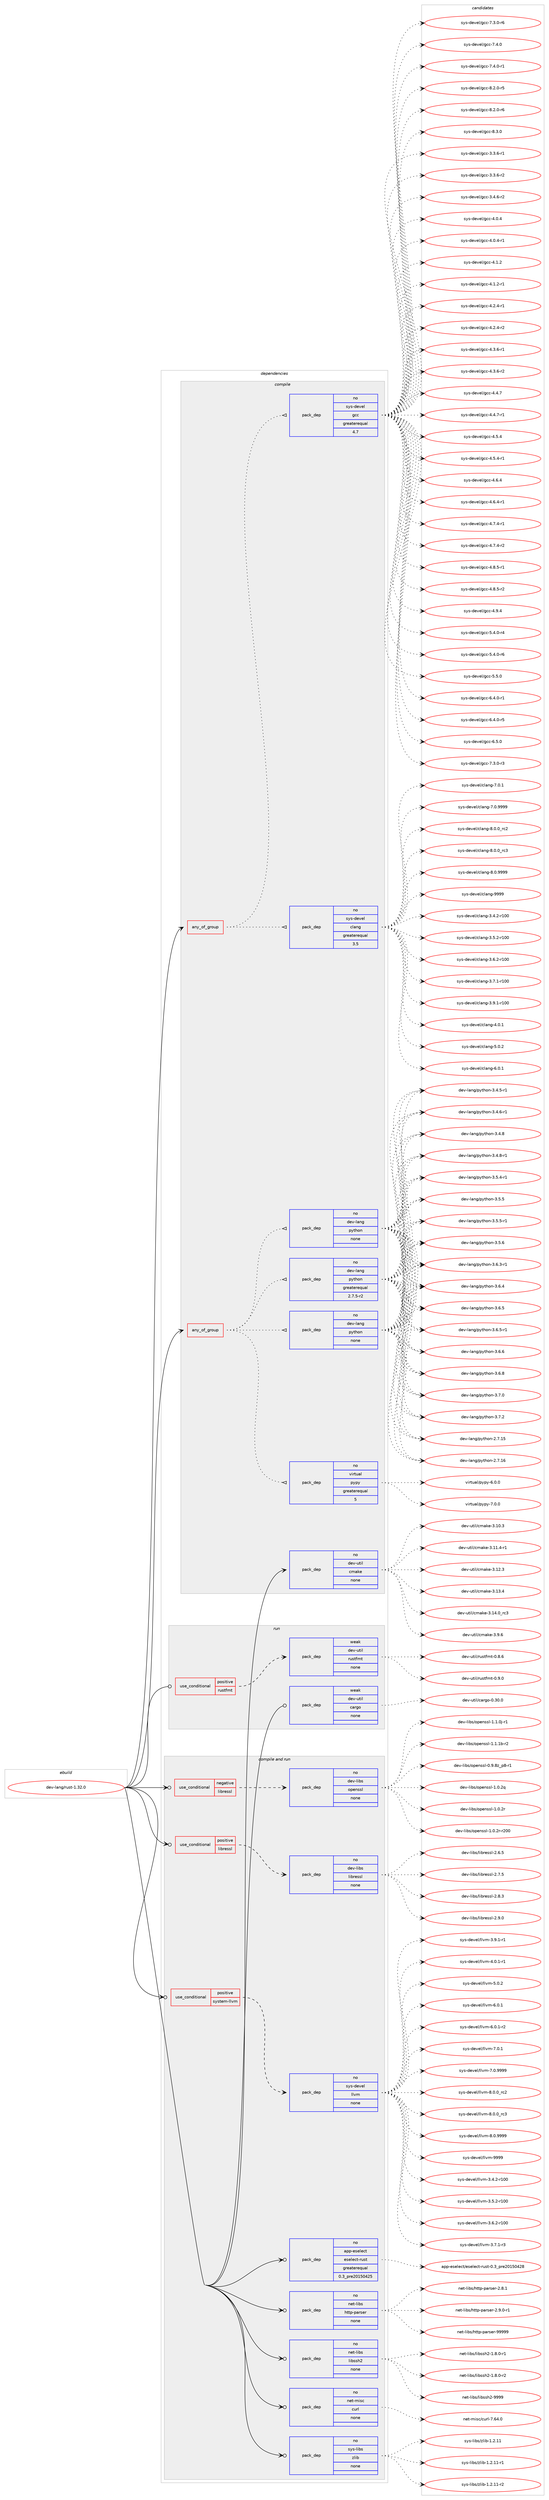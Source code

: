 digraph prolog {

# *************
# Graph options
# *************

newrank=true;
concentrate=true;
compound=true;
graph [rankdir=LR,fontname=Helvetica,fontsize=10,ranksep=1.5];#, ranksep=2.5, nodesep=0.2];
edge  [arrowhead=vee];
node  [fontname=Helvetica,fontsize=10];

# **********
# The ebuild
# **********

subgraph cluster_leftcol {
color=gray;
rank=same;
label=<<i>ebuild</i>>;
id [label="dev-lang/rust-1.32.0", color=red, width=4, href="../dev-lang/rust-1.32.0.svg"];
}

# ****************
# The dependencies
# ****************

subgraph cluster_midcol {
color=gray;
label=<<i>dependencies</i>>;
subgraph cluster_compile {
fillcolor="#eeeeee";
style=filled;
label=<<i>compile</i>>;
subgraph any22050 {
dependency1362544 [label=<<TABLE BORDER="0" CELLBORDER="1" CELLSPACING="0" CELLPADDING="4"><TR><TD CELLPADDING="10">any_of_group</TD></TR></TABLE>>, shape=none, color=red];subgraph pack975106 {
dependency1362545 [label=<<TABLE BORDER="0" CELLBORDER="1" CELLSPACING="0" CELLPADDING="4" WIDTH="220"><TR><TD ROWSPAN="6" CELLPADDING="30">pack_dep</TD></TR><TR><TD WIDTH="110">no</TD></TR><TR><TD>dev-lang</TD></TR><TR><TD>python</TD></TR><TR><TD>none</TD></TR><TR><TD></TD></TR></TABLE>>, shape=none, color=blue];
}
dependency1362544:e -> dependency1362545:w [weight=20,style="dotted",arrowhead="oinv"];
subgraph pack975107 {
dependency1362546 [label=<<TABLE BORDER="0" CELLBORDER="1" CELLSPACING="0" CELLPADDING="4" WIDTH="220"><TR><TD ROWSPAN="6" CELLPADDING="30">pack_dep</TD></TR><TR><TD WIDTH="110">no</TD></TR><TR><TD>dev-lang</TD></TR><TR><TD>python</TD></TR><TR><TD>none</TD></TR><TR><TD></TD></TR></TABLE>>, shape=none, color=blue];
}
dependency1362544:e -> dependency1362546:w [weight=20,style="dotted",arrowhead="oinv"];
subgraph pack975108 {
dependency1362547 [label=<<TABLE BORDER="0" CELLBORDER="1" CELLSPACING="0" CELLPADDING="4" WIDTH="220"><TR><TD ROWSPAN="6" CELLPADDING="30">pack_dep</TD></TR><TR><TD WIDTH="110">no</TD></TR><TR><TD>dev-lang</TD></TR><TR><TD>python</TD></TR><TR><TD>greaterequal</TD></TR><TR><TD>2.7.5-r2</TD></TR></TABLE>>, shape=none, color=blue];
}
dependency1362544:e -> dependency1362547:w [weight=20,style="dotted",arrowhead="oinv"];
subgraph pack975109 {
dependency1362548 [label=<<TABLE BORDER="0" CELLBORDER="1" CELLSPACING="0" CELLPADDING="4" WIDTH="220"><TR><TD ROWSPAN="6" CELLPADDING="30">pack_dep</TD></TR><TR><TD WIDTH="110">no</TD></TR><TR><TD>virtual</TD></TR><TR><TD>pypy</TD></TR><TR><TD>greaterequal</TD></TR><TR><TD>5</TD></TR></TABLE>>, shape=none, color=blue];
}
dependency1362544:e -> dependency1362548:w [weight=20,style="dotted",arrowhead="oinv"];
}
id:e -> dependency1362544:w [weight=20,style="solid",arrowhead="vee"];
subgraph any22051 {
dependency1362549 [label=<<TABLE BORDER="0" CELLBORDER="1" CELLSPACING="0" CELLPADDING="4"><TR><TD CELLPADDING="10">any_of_group</TD></TR></TABLE>>, shape=none, color=red];subgraph pack975110 {
dependency1362550 [label=<<TABLE BORDER="0" CELLBORDER="1" CELLSPACING="0" CELLPADDING="4" WIDTH="220"><TR><TD ROWSPAN="6" CELLPADDING="30">pack_dep</TD></TR><TR><TD WIDTH="110">no</TD></TR><TR><TD>sys-devel</TD></TR><TR><TD>gcc</TD></TR><TR><TD>greaterequal</TD></TR><TR><TD>4.7</TD></TR></TABLE>>, shape=none, color=blue];
}
dependency1362549:e -> dependency1362550:w [weight=20,style="dotted",arrowhead="oinv"];
subgraph pack975111 {
dependency1362551 [label=<<TABLE BORDER="0" CELLBORDER="1" CELLSPACING="0" CELLPADDING="4" WIDTH="220"><TR><TD ROWSPAN="6" CELLPADDING="30">pack_dep</TD></TR><TR><TD WIDTH="110">no</TD></TR><TR><TD>sys-devel</TD></TR><TR><TD>clang</TD></TR><TR><TD>greaterequal</TD></TR><TR><TD>3.5</TD></TR></TABLE>>, shape=none, color=blue];
}
dependency1362549:e -> dependency1362551:w [weight=20,style="dotted",arrowhead="oinv"];
}
id:e -> dependency1362549:w [weight=20,style="solid",arrowhead="vee"];
subgraph pack975112 {
dependency1362552 [label=<<TABLE BORDER="0" CELLBORDER="1" CELLSPACING="0" CELLPADDING="4" WIDTH="220"><TR><TD ROWSPAN="6" CELLPADDING="30">pack_dep</TD></TR><TR><TD WIDTH="110">no</TD></TR><TR><TD>dev-util</TD></TR><TR><TD>cmake</TD></TR><TR><TD>none</TD></TR><TR><TD></TD></TR></TABLE>>, shape=none, color=blue];
}
id:e -> dependency1362552:w [weight=20,style="solid",arrowhead="vee"];
}
subgraph cluster_compileandrun {
fillcolor="#eeeeee";
style=filled;
label=<<i>compile and run</i>>;
subgraph cond364836 {
dependency1362553 [label=<<TABLE BORDER="0" CELLBORDER="1" CELLSPACING="0" CELLPADDING="4"><TR><TD ROWSPAN="3" CELLPADDING="10">use_conditional</TD></TR><TR><TD>negative</TD></TR><TR><TD>libressl</TD></TR></TABLE>>, shape=none, color=red];
subgraph pack975113 {
dependency1362554 [label=<<TABLE BORDER="0" CELLBORDER="1" CELLSPACING="0" CELLPADDING="4" WIDTH="220"><TR><TD ROWSPAN="6" CELLPADDING="30">pack_dep</TD></TR><TR><TD WIDTH="110">no</TD></TR><TR><TD>dev-libs</TD></TR><TR><TD>openssl</TD></TR><TR><TD>none</TD></TR><TR><TD></TD></TR></TABLE>>, shape=none, color=blue];
}
dependency1362553:e -> dependency1362554:w [weight=20,style="dashed",arrowhead="vee"];
}
id:e -> dependency1362553:w [weight=20,style="solid",arrowhead="odotvee"];
subgraph cond364837 {
dependency1362555 [label=<<TABLE BORDER="0" CELLBORDER="1" CELLSPACING="0" CELLPADDING="4"><TR><TD ROWSPAN="3" CELLPADDING="10">use_conditional</TD></TR><TR><TD>positive</TD></TR><TR><TD>libressl</TD></TR></TABLE>>, shape=none, color=red];
subgraph pack975114 {
dependency1362556 [label=<<TABLE BORDER="0" CELLBORDER="1" CELLSPACING="0" CELLPADDING="4" WIDTH="220"><TR><TD ROWSPAN="6" CELLPADDING="30">pack_dep</TD></TR><TR><TD WIDTH="110">no</TD></TR><TR><TD>dev-libs</TD></TR><TR><TD>libressl</TD></TR><TR><TD>none</TD></TR><TR><TD></TD></TR></TABLE>>, shape=none, color=blue];
}
dependency1362555:e -> dependency1362556:w [weight=20,style="dashed",arrowhead="vee"];
}
id:e -> dependency1362555:w [weight=20,style="solid",arrowhead="odotvee"];
subgraph cond364838 {
dependency1362557 [label=<<TABLE BORDER="0" CELLBORDER="1" CELLSPACING="0" CELLPADDING="4"><TR><TD ROWSPAN="3" CELLPADDING="10">use_conditional</TD></TR><TR><TD>positive</TD></TR><TR><TD>system-llvm</TD></TR></TABLE>>, shape=none, color=red];
subgraph pack975115 {
dependency1362558 [label=<<TABLE BORDER="0" CELLBORDER="1" CELLSPACING="0" CELLPADDING="4" WIDTH="220"><TR><TD ROWSPAN="6" CELLPADDING="30">pack_dep</TD></TR><TR><TD WIDTH="110">no</TD></TR><TR><TD>sys-devel</TD></TR><TR><TD>llvm</TD></TR><TR><TD>none</TD></TR><TR><TD></TD></TR></TABLE>>, shape=none, color=blue];
}
dependency1362557:e -> dependency1362558:w [weight=20,style="dashed",arrowhead="vee"];
}
id:e -> dependency1362557:w [weight=20,style="solid",arrowhead="odotvee"];
subgraph pack975116 {
dependency1362559 [label=<<TABLE BORDER="0" CELLBORDER="1" CELLSPACING="0" CELLPADDING="4" WIDTH="220"><TR><TD ROWSPAN="6" CELLPADDING="30">pack_dep</TD></TR><TR><TD WIDTH="110">no</TD></TR><TR><TD>app-eselect</TD></TR><TR><TD>eselect-rust</TD></TR><TR><TD>greaterequal</TD></TR><TR><TD>0.3_pre20150425</TD></TR></TABLE>>, shape=none, color=blue];
}
id:e -> dependency1362559:w [weight=20,style="solid",arrowhead="odotvee"];
subgraph pack975117 {
dependency1362560 [label=<<TABLE BORDER="0" CELLBORDER="1" CELLSPACING="0" CELLPADDING="4" WIDTH="220"><TR><TD ROWSPAN="6" CELLPADDING="30">pack_dep</TD></TR><TR><TD WIDTH="110">no</TD></TR><TR><TD>net-libs</TD></TR><TR><TD>http-parser</TD></TR><TR><TD>none</TD></TR><TR><TD></TD></TR></TABLE>>, shape=none, color=blue];
}
id:e -> dependency1362560:w [weight=20,style="solid",arrowhead="odotvee"];
subgraph pack975118 {
dependency1362561 [label=<<TABLE BORDER="0" CELLBORDER="1" CELLSPACING="0" CELLPADDING="4" WIDTH="220"><TR><TD ROWSPAN="6" CELLPADDING="30">pack_dep</TD></TR><TR><TD WIDTH="110">no</TD></TR><TR><TD>net-libs</TD></TR><TR><TD>libssh2</TD></TR><TR><TD>none</TD></TR><TR><TD></TD></TR></TABLE>>, shape=none, color=blue];
}
id:e -> dependency1362561:w [weight=20,style="solid",arrowhead="odotvee"];
subgraph pack975119 {
dependency1362562 [label=<<TABLE BORDER="0" CELLBORDER="1" CELLSPACING="0" CELLPADDING="4" WIDTH="220"><TR><TD ROWSPAN="6" CELLPADDING="30">pack_dep</TD></TR><TR><TD WIDTH="110">no</TD></TR><TR><TD>net-misc</TD></TR><TR><TD>curl</TD></TR><TR><TD>none</TD></TR><TR><TD></TD></TR></TABLE>>, shape=none, color=blue];
}
id:e -> dependency1362562:w [weight=20,style="solid",arrowhead="odotvee"];
subgraph pack975120 {
dependency1362563 [label=<<TABLE BORDER="0" CELLBORDER="1" CELLSPACING="0" CELLPADDING="4" WIDTH="220"><TR><TD ROWSPAN="6" CELLPADDING="30">pack_dep</TD></TR><TR><TD WIDTH="110">no</TD></TR><TR><TD>sys-libs</TD></TR><TR><TD>zlib</TD></TR><TR><TD>none</TD></TR><TR><TD></TD></TR></TABLE>>, shape=none, color=blue];
}
id:e -> dependency1362563:w [weight=20,style="solid",arrowhead="odotvee"];
}
subgraph cluster_run {
fillcolor="#eeeeee";
style=filled;
label=<<i>run</i>>;
subgraph cond364839 {
dependency1362564 [label=<<TABLE BORDER="0" CELLBORDER="1" CELLSPACING="0" CELLPADDING="4"><TR><TD ROWSPAN="3" CELLPADDING="10">use_conditional</TD></TR><TR><TD>positive</TD></TR><TR><TD>rustfmt</TD></TR></TABLE>>, shape=none, color=red];
subgraph pack975121 {
dependency1362565 [label=<<TABLE BORDER="0" CELLBORDER="1" CELLSPACING="0" CELLPADDING="4" WIDTH="220"><TR><TD ROWSPAN="6" CELLPADDING="30">pack_dep</TD></TR><TR><TD WIDTH="110">weak</TD></TR><TR><TD>dev-util</TD></TR><TR><TD>rustfmt</TD></TR><TR><TD>none</TD></TR><TR><TD></TD></TR></TABLE>>, shape=none, color=blue];
}
dependency1362564:e -> dependency1362565:w [weight=20,style="dashed",arrowhead="vee"];
}
id:e -> dependency1362564:w [weight=20,style="solid",arrowhead="odot"];
subgraph pack975122 {
dependency1362566 [label=<<TABLE BORDER="0" CELLBORDER="1" CELLSPACING="0" CELLPADDING="4" WIDTH="220"><TR><TD ROWSPAN="6" CELLPADDING="30">pack_dep</TD></TR><TR><TD WIDTH="110">weak</TD></TR><TR><TD>dev-util</TD></TR><TR><TD>cargo</TD></TR><TR><TD>none</TD></TR><TR><TD></TD></TR></TABLE>>, shape=none, color=blue];
}
id:e -> dependency1362566:w [weight=20,style="solid",arrowhead="odot"];
}
}

# **************
# The candidates
# **************

subgraph cluster_choices {
rank=same;
color=gray;
label=<<i>candidates</i>>;

subgraph choice975106 {
color=black;
nodesep=1;
choice10010111845108971101034711212111610411111045504655464953 [label="dev-lang/python-2.7.15", color=red, width=4,href="../dev-lang/python-2.7.15.svg"];
choice10010111845108971101034711212111610411111045504655464954 [label="dev-lang/python-2.7.16", color=red, width=4,href="../dev-lang/python-2.7.16.svg"];
choice1001011184510897110103471121211161041111104551465246534511449 [label="dev-lang/python-3.4.5-r1", color=red, width=4,href="../dev-lang/python-3.4.5-r1.svg"];
choice1001011184510897110103471121211161041111104551465246544511449 [label="dev-lang/python-3.4.6-r1", color=red, width=4,href="../dev-lang/python-3.4.6-r1.svg"];
choice100101118451089711010347112121116104111110455146524656 [label="dev-lang/python-3.4.8", color=red, width=4,href="../dev-lang/python-3.4.8.svg"];
choice1001011184510897110103471121211161041111104551465246564511449 [label="dev-lang/python-3.4.8-r1", color=red, width=4,href="../dev-lang/python-3.4.8-r1.svg"];
choice1001011184510897110103471121211161041111104551465346524511449 [label="dev-lang/python-3.5.4-r1", color=red, width=4,href="../dev-lang/python-3.5.4-r1.svg"];
choice100101118451089711010347112121116104111110455146534653 [label="dev-lang/python-3.5.5", color=red, width=4,href="../dev-lang/python-3.5.5.svg"];
choice1001011184510897110103471121211161041111104551465346534511449 [label="dev-lang/python-3.5.5-r1", color=red, width=4,href="../dev-lang/python-3.5.5-r1.svg"];
choice100101118451089711010347112121116104111110455146534654 [label="dev-lang/python-3.5.6", color=red, width=4,href="../dev-lang/python-3.5.6.svg"];
choice1001011184510897110103471121211161041111104551465446514511449 [label="dev-lang/python-3.6.3-r1", color=red, width=4,href="../dev-lang/python-3.6.3-r1.svg"];
choice100101118451089711010347112121116104111110455146544652 [label="dev-lang/python-3.6.4", color=red, width=4,href="../dev-lang/python-3.6.4.svg"];
choice100101118451089711010347112121116104111110455146544653 [label="dev-lang/python-3.6.5", color=red, width=4,href="../dev-lang/python-3.6.5.svg"];
choice1001011184510897110103471121211161041111104551465446534511449 [label="dev-lang/python-3.6.5-r1", color=red, width=4,href="../dev-lang/python-3.6.5-r1.svg"];
choice100101118451089711010347112121116104111110455146544654 [label="dev-lang/python-3.6.6", color=red, width=4,href="../dev-lang/python-3.6.6.svg"];
choice100101118451089711010347112121116104111110455146544656 [label="dev-lang/python-3.6.8", color=red, width=4,href="../dev-lang/python-3.6.8.svg"];
choice100101118451089711010347112121116104111110455146554648 [label="dev-lang/python-3.7.0", color=red, width=4,href="../dev-lang/python-3.7.0.svg"];
choice100101118451089711010347112121116104111110455146554650 [label="dev-lang/python-3.7.2", color=red, width=4,href="../dev-lang/python-3.7.2.svg"];
dependency1362545:e -> choice10010111845108971101034711212111610411111045504655464953:w [style=dotted,weight="100"];
dependency1362545:e -> choice10010111845108971101034711212111610411111045504655464954:w [style=dotted,weight="100"];
dependency1362545:e -> choice1001011184510897110103471121211161041111104551465246534511449:w [style=dotted,weight="100"];
dependency1362545:e -> choice1001011184510897110103471121211161041111104551465246544511449:w [style=dotted,weight="100"];
dependency1362545:e -> choice100101118451089711010347112121116104111110455146524656:w [style=dotted,weight="100"];
dependency1362545:e -> choice1001011184510897110103471121211161041111104551465246564511449:w [style=dotted,weight="100"];
dependency1362545:e -> choice1001011184510897110103471121211161041111104551465346524511449:w [style=dotted,weight="100"];
dependency1362545:e -> choice100101118451089711010347112121116104111110455146534653:w [style=dotted,weight="100"];
dependency1362545:e -> choice1001011184510897110103471121211161041111104551465346534511449:w [style=dotted,weight="100"];
dependency1362545:e -> choice100101118451089711010347112121116104111110455146534654:w [style=dotted,weight="100"];
dependency1362545:e -> choice1001011184510897110103471121211161041111104551465446514511449:w [style=dotted,weight="100"];
dependency1362545:e -> choice100101118451089711010347112121116104111110455146544652:w [style=dotted,weight="100"];
dependency1362545:e -> choice100101118451089711010347112121116104111110455146544653:w [style=dotted,weight="100"];
dependency1362545:e -> choice1001011184510897110103471121211161041111104551465446534511449:w [style=dotted,weight="100"];
dependency1362545:e -> choice100101118451089711010347112121116104111110455146544654:w [style=dotted,weight="100"];
dependency1362545:e -> choice100101118451089711010347112121116104111110455146544656:w [style=dotted,weight="100"];
dependency1362545:e -> choice100101118451089711010347112121116104111110455146554648:w [style=dotted,weight="100"];
dependency1362545:e -> choice100101118451089711010347112121116104111110455146554650:w [style=dotted,weight="100"];
}
subgraph choice975107 {
color=black;
nodesep=1;
choice10010111845108971101034711212111610411111045504655464953 [label="dev-lang/python-2.7.15", color=red, width=4,href="../dev-lang/python-2.7.15.svg"];
choice10010111845108971101034711212111610411111045504655464954 [label="dev-lang/python-2.7.16", color=red, width=4,href="../dev-lang/python-2.7.16.svg"];
choice1001011184510897110103471121211161041111104551465246534511449 [label="dev-lang/python-3.4.5-r1", color=red, width=4,href="../dev-lang/python-3.4.5-r1.svg"];
choice1001011184510897110103471121211161041111104551465246544511449 [label="dev-lang/python-3.4.6-r1", color=red, width=4,href="../dev-lang/python-3.4.6-r1.svg"];
choice100101118451089711010347112121116104111110455146524656 [label="dev-lang/python-3.4.8", color=red, width=4,href="../dev-lang/python-3.4.8.svg"];
choice1001011184510897110103471121211161041111104551465246564511449 [label="dev-lang/python-3.4.8-r1", color=red, width=4,href="../dev-lang/python-3.4.8-r1.svg"];
choice1001011184510897110103471121211161041111104551465346524511449 [label="dev-lang/python-3.5.4-r1", color=red, width=4,href="../dev-lang/python-3.5.4-r1.svg"];
choice100101118451089711010347112121116104111110455146534653 [label="dev-lang/python-3.5.5", color=red, width=4,href="../dev-lang/python-3.5.5.svg"];
choice1001011184510897110103471121211161041111104551465346534511449 [label="dev-lang/python-3.5.5-r1", color=red, width=4,href="../dev-lang/python-3.5.5-r1.svg"];
choice100101118451089711010347112121116104111110455146534654 [label="dev-lang/python-3.5.6", color=red, width=4,href="../dev-lang/python-3.5.6.svg"];
choice1001011184510897110103471121211161041111104551465446514511449 [label="dev-lang/python-3.6.3-r1", color=red, width=4,href="../dev-lang/python-3.6.3-r1.svg"];
choice100101118451089711010347112121116104111110455146544652 [label="dev-lang/python-3.6.4", color=red, width=4,href="../dev-lang/python-3.6.4.svg"];
choice100101118451089711010347112121116104111110455146544653 [label="dev-lang/python-3.6.5", color=red, width=4,href="../dev-lang/python-3.6.5.svg"];
choice1001011184510897110103471121211161041111104551465446534511449 [label="dev-lang/python-3.6.5-r1", color=red, width=4,href="../dev-lang/python-3.6.5-r1.svg"];
choice100101118451089711010347112121116104111110455146544654 [label="dev-lang/python-3.6.6", color=red, width=4,href="../dev-lang/python-3.6.6.svg"];
choice100101118451089711010347112121116104111110455146544656 [label="dev-lang/python-3.6.8", color=red, width=4,href="../dev-lang/python-3.6.8.svg"];
choice100101118451089711010347112121116104111110455146554648 [label="dev-lang/python-3.7.0", color=red, width=4,href="../dev-lang/python-3.7.0.svg"];
choice100101118451089711010347112121116104111110455146554650 [label="dev-lang/python-3.7.2", color=red, width=4,href="../dev-lang/python-3.7.2.svg"];
dependency1362546:e -> choice10010111845108971101034711212111610411111045504655464953:w [style=dotted,weight="100"];
dependency1362546:e -> choice10010111845108971101034711212111610411111045504655464954:w [style=dotted,weight="100"];
dependency1362546:e -> choice1001011184510897110103471121211161041111104551465246534511449:w [style=dotted,weight="100"];
dependency1362546:e -> choice1001011184510897110103471121211161041111104551465246544511449:w [style=dotted,weight="100"];
dependency1362546:e -> choice100101118451089711010347112121116104111110455146524656:w [style=dotted,weight="100"];
dependency1362546:e -> choice1001011184510897110103471121211161041111104551465246564511449:w [style=dotted,weight="100"];
dependency1362546:e -> choice1001011184510897110103471121211161041111104551465346524511449:w [style=dotted,weight="100"];
dependency1362546:e -> choice100101118451089711010347112121116104111110455146534653:w [style=dotted,weight="100"];
dependency1362546:e -> choice1001011184510897110103471121211161041111104551465346534511449:w [style=dotted,weight="100"];
dependency1362546:e -> choice100101118451089711010347112121116104111110455146534654:w [style=dotted,weight="100"];
dependency1362546:e -> choice1001011184510897110103471121211161041111104551465446514511449:w [style=dotted,weight="100"];
dependency1362546:e -> choice100101118451089711010347112121116104111110455146544652:w [style=dotted,weight="100"];
dependency1362546:e -> choice100101118451089711010347112121116104111110455146544653:w [style=dotted,weight="100"];
dependency1362546:e -> choice1001011184510897110103471121211161041111104551465446534511449:w [style=dotted,weight="100"];
dependency1362546:e -> choice100101118451089711010347112121116104111110455146544654:w [style=dotted,weight="100"];
dependency1362546:e -> choice100101118451089711010347112121116104111110455146544656:w [style=dotted,weight="100"];
dependency1362546:e -> choice100101118451089711010347112121116104111110455146554648:w [style=dotted,weight="100"];
dependency1362546:e -> choice100101118451089711010347112121116104111110455146554650:w [style=dotted,weight="100"];
}
subgraph choice975108 {
color=black;
nodesep=1;
choice10010111845108971101034711212111610411111045504655464953 [label="dev-lang/python-2.7.15", color=red, width=4,href="../dev-lang/python-2.7.15.svg"];
choice10010111845108971101034711212111610411111045504655464954 [label="dev-lang/python-2.7.16", color=red, width=4,href="../dev-lang/python-2.7.16.svg"];
choice1001011184510897110103471121211161041111104551465246534511449 [label="dev-lang/python-3.4.5-r1", color=red, width=4,href="../dev-lang/python-3.4.5-r1.svg"];
choice1001011184510897110103471121211161041111104551465246544511449 [label="dev-lang/python-3.4.6-r1", color=red, width=4,href="../dev-lang/python-3.4.6-r1.svg"];
choice100101118451089711010347112121116104111110455146524656 [label="dev-lang/python-3.4.8", color=red, width=4,href="../dev-lang/python-3.4.8.svg"];
choice1001011184510897110103471121211161041111104551465246564511449 [label="dev-lang/python-3.4.8-r1", color=red, width=4,href="../dev-lang/python-3.4.8-r1.svg"];
choice1001011184510897110103471121211161041111104551465346524511449 [label="dev-lang/python-3.5.4-r1", color=red, width=4,href="../dev-lang/python-3.5.4-r1.svg"];
choice100101118451089711010347112121116104111110455146534653 [label="dev-lang/python-3.5.5", color=red, width=4,href="../dev-lang/python-3.5.5.svg"];
choice1001011184510897110103471121211161041111104551465346534511449 [label="dev-lang/python-3.5.5-r1", color=red, width=4,href="../dev-lang/python-3.5.5-r1.svg"];
choice100101118451089711010347112121116104111110455146534654 [label="dev-lang/python-3.5.6", color=red, width=4,href="../dev-lang/python-3.5.6.svg"];
choice1001011184510897110103471121211161041111104551465446514511449 [label="dev-lang/python-3.6.3-r1", color=red, width=4,href="../dev-lang/python-3.6.3-r1.svg"];
choice100101118451089711010347112121116104111110455146544652 [label="dev-lang/python-3.6.4", color=red, width=4,href="../dev-lang/python-3.6.4.svg"];
choice100101118451089711010347112121116104111110455146544653 [label="dev-lang/python-3.6.5", color=red, width=4,href="../dev-lang/python-3.6.5.svg"];
choice1001011184510897110103471121211161041111104551465446534511449 [label="dev-lang/python-3.6.5-r1", color=red, width=4,href="../dev-lang/python-3.6.5-r1.svg"];
choice100101118451089711010347112121116104111110455146544654 [label="dev-lang/python-3.6.6", color=red, width=4,href="../dev-lang/python-3.6.6.svg"];
choice100101118451089711010347112121116104111110455146544656 [label="dev-lang/python-3.6.8", color=red, width=4,href="../dev-lang/python-3.6.8.svg"];
choice100101118451089711010347112121116104111110455146554648 [label="dev-lang/python-3.7.0", color=red, width=4,href="../dev-lang/python-3.7.0.svg"];
choice100101118451089711010347112121116104111110455146554650 [label="dev-lang/python-3.7.2", color=red, width=4,href="../dev-lang/python-3.7.2.svg"];
dependency1362547:e -> choice10010111845108971101034711212111610411111045504655464953:w [style=dotted,weight="100"];
dependency1362547:e -> choice10010111845108971101034711212111610411111045504655464954:w [style=dotted,weight="100"];
dependency1362547:e -> choice1001011184510897110103471121211161041111104551465246534511449:w [style=dotted,weight="100"];
dependency1362547:e -> choice1001011184510897110103471121211161041111104551465246544511449:w [style=dotted,weight="100"];
dependency1362547:e -> choice100101118451089711010347112121116104111110455146524656:w [style=dotted,weight="100"];
dependency1362547:e -> choice1001011184510897110103471121211161041111104551465246564511449:w [style=dotted,weight="100"];
dependency1362547:e -> choice1001011184510897110103471121211161041111104551465346524511449:w [style=dotted,weight="100"];
dependency1362547:e -> choice100101118451089711010347112121116104111110455146534653:w [style=dotted,weight="100"];
dependency1362547:e -> choice1001011184510897110103471121211161041111104551465346534511449:w [style=dotted,weight="100"];
dependency1362547:e -> choice100101118451089711010347112121116104111110455146534654:w [style=dotted,weight="100"];
dependency1362547:e -> choice1001011184510897110103471121211161041111104551465446514511449:w [style=dotted,weight="100"];
dependency1362547:e -> choice100101118451089711010347112121116104111110455146544652:w [style=dotted,weight="100"];
dependency1362547:e -> choice100101118451089711010347112121116104111110455146544653:w [style=dotted,weight="100"];
dependency1362547:e -> choice1001011184510897110103471121211161041111104551465446534511449:w [style=dotted,weight="100"];
dependency1362547:e -> choice100101118451089711010347112121116104111110455146544654:w [style=dotted,weight="100"];
dependency1362547:e -> choice100101118451089711010347112121116104111110455146544656:w [style=dotted,weight="100"];
dependency1362547:e -> choice100101118451089711010347112121116104111110455146554648:w [style=dotted,weight="100"];
dependency1362547:e -> choice100101118451089711010347112121116104111110455146554650:w [style=dotted,weight="100"];
}
subgraph choice975109 {
color=black;
nodesep=1;
choice1181051141161179710847112121112121455446484648 [label="virtual/pypy-6.0.0", color=red, width=4,href="../virtual/pypy-6.0.0.svg"];
choice1181051141161179710847112121112121455546484648 [label="virtual/pypy-7.0.0", color=red, width=4,href="../virtual/pypy-7.0.0.svg"];
dependency1362548:e -> choice1181051141161179710847112121112121455446484648:w [style=dotted,weight="100"];
dependency1362548:e -> choice1181051141161179710847112121112121455546484648:w [style=dotted,weight="100"];
}
subgraph choice975110 {
color=black;
nodesep=1;
choice115121115451001011181011084710399994551465146544511449 [label="sys-devel/gcc-3.3.6-r1", color=red, width=4,href="../sys-devel/gcc-3.3.6-r1.svg"];
choice115121115451001011181011084710399994551465146544511450 [label="sys-devel/gcc-3.3.6-r2", color=red, width=4,href="../sys-devel/gcc-3.3.6-r2.svg"];
choice115121115451001011181011084710399994551465246544511450 [label="sys-devel/gcc-3.4.6-r2", color=red, width=4,href="../sys-devel/gcc-3.4.6-r2.svg"];
choice11512111545100101118101108471039999455246484652 [label="sys-devel/gcc-4.0.4", color=red, width=4,href="../sys-devel/gcc-4.0.4.svg"];
choice115121115451001011181011084710399994552464846524511449 [label="sys-devel/gcc-4.0.4-r1", color=red, width=4,href="../sys-devel/gcc-4.0.4-r1.svg"];
choice11512111545100101118101108471039999455246494650 [label="sys-devel/gcc-4.1.2", color=red, width=4,href="../sys-devel/gcc-4.1.2.svg"];
choice115121115451001011181011084710399994552464946504511449 [label="sys-devel/gcc-4.1.2-r1", color=red, width=4,href="../sys-devel/gcc-4.1.2-r1.svg"];
choice115121115451001011181011084710399994552465046524511449 [label="sys-devel/gcc-4.2.4-r1", color=red, width=4,href="../sys-devel/gcc-4.2.4-r1.svg"];
choice115121115451001011181011084710399994552465046524511450 [label="sys-devel/gcc-4.2.4-r2", color=red, width=4,href="../sys-devel/gcc-4.2.4-r2.svg"];
choice115121115451001011181011084710399994552465146544511449 [label="sys-devel/gcc-4.3.6-r1", color=red, width=4,href="../sys-devel/gcc-4.3.6-r1.svg"];
choice115121115451001011181011084710399994552465146544511450 [label="sys-devel/gcc-4.3.6-r2", color=red, width=4,href="../sys-devel/gcc-4.3.6-r2.svg"];
choice11512111545100101118101108471039999455246524655 [label="sys-devel/gcc-4.4.7", color=red, width=4,href="../sys-devel/gcc-4.4.7.svg"];
choice115121115451001011181011084710399994552465246554511449 [label="sys-devel/gcc-4.4.7-r1", color=red, width=4,href="../sys-devel/gcc-4.4.7-r1.svg"];
choice11512111545100101118101108471039999455246534652 [label="sys-devel/gcc-4.5.4", color=red, width=4,href="../sys-devel/gcc-4.5.4.svg"];
choice115121115451001011181011084710399994552465346524511449 [label="sys-devel/gcc-4.5.4-r1", color=red, width=4,href="../sys-devel/gcc-4.5.4-r1.svg"];
choice11512111545100101118101108471039999455246544652 [label="sys-devel/gcc-4.6.4", color=red, width=4,href="../sys-devel/gcc-4.6.4.svg"];
choice115121115451001011181011084710399994552465446524511449 [label="sys-devel/gcc-4.6.4-r1", color=red, width=4,href="../sys-devel/gcc-4.6.4-r1.svg"];
choice115121115451001011181011084710399994552465546524511449 [label="sys-devel/gcc-4.7.4-r1", color=red, width=4,href="../sys-devel/gcc-4.7.4-r1.svg"];
choice115121115451001011181011084710399994552465546524511450 [label="sys-devel/gcc-4.7.4-r2", color=red, width=4,href="../sys-devel/gcc-4.7.4-r2.svg"];
choice115121115451001011181011084710399994552465646534511449 [label="sys-devel/gcc-4.8.5-r1", color=red, width=4,href="../sys-devel/gcc-4.8.5-r1.svg"];
choice115121115451001011181011084710399994552465646534511450 [label="sys-devel/gcc-4.8.5-r2", color=red, width=4,href="../sys-devel/gcc-4.8.5-r2.svg"];
choice11512111545100101118101108471039999455246574652 [label="sys-devel/gcc-4.9.4", color=red, width=4,href="../sys-devel/gcc-4.9.4.svg"];
choice115121115451001011181011084710399994553465246484511452 [label="sys-devel/gcc-5.4.0-r4", color=red, width=4,href="../sys-devel/gcc-5.4.0-r4.svg"];
choice115121115451001011181011084710399994553465246484511454 [label="sys-devel/gcc-5.4.0-r6", color=red, width=4,href="../sys-devel/gcc-5.4.0-r6.svg"];
choice11512111545100101118101108471039999455346534648 [label="sys-devel/gcc-5.5.0", color=red, width=4,href="../sys-devel/gcc-5.5.0.svg"];
choice115121115451001011181011084710399994554465246484511449 [label="sys-devel/gcc-6.4.0-r1", color=red, width=4,href="../sys-devel/gcc-6.4.0-r1.svg"];
choice115121115451001011181011084710399994554465246484511453 [label="sys-devel/gcc-6.4.0-r5", color=red, width=4,href="../sys-devel/gcc-6.4.0-r5.svg"];
choice11512111545100101118101108471039999455446534648 [label="sys-devel/gcc-6.5.0", color=red, width=4,href="../sys-devel/gcc-6.5.0.svg"];
choice115121115451001011181011084710399994555465146484511451 [label="sys-devel/gcc-7.3.0-r3", color=red, width=4,href="../sys-devel/gcc-7.3.0-r3.svg"];
choice115121115451001011181011084710399994555465146484511454 [label="sys-devel/gcc-7.3.0-r6", color=red, width=4,href="../sys-devel/gcc-7.3.0-r6.svg"];
choice11512111545100101118101108471039999455546524648 [label="sys-devel/gcc-7.4.0", color=red, width=4,href="../sys-devel/gcc-7.4.0.svg"];
choice115121115451001011181011084710399994555465246484511449 [label="sys-devel/gcc-7.4.0-r1", color=red, width=4,href="../sys-devel/gcc-7.4.0-r1.svg"];
choice115121115451001011181011084710399994556465046484511453 [label="sys-devel/gcc-8.2.0-r5", color=red, width=4,href="../sys-devel/gcc-8.2.0-r5.svg"];
choice115121115451001011181011084710399994556465046484511454 [label="sys-devel/gcc-8.2.0-r6", color=red, width=4,href="../sys-devel/gcc-8.2.0-r6.svg"];
choice11512111545100101118101108471039999455646514648 [label="sys-devel/gcc-8.3.0", color=red, width=4,href="../sys-devel/gcc-8.3.0.svg"];
dependency1362550:e -> choice115121115451001011181011084710399994551465146544511449:w [style=dotted,weight="100"];
dependency1362550:e -> choice115121115451001011181011084710399994551465146544511450:w [style=dotted,weight="100"];
dependency1362550:e -> choice115121115451001011181011084710399994551465246544511450:w [style=dotted,weight="100"];
dependency1362550:e -> choice11512111545100101118101108471039999455246484652:w [style=dotted,weight="100"];
dependency1362550:e -> choice115121115451001011181011084710399994552464846524511449:w [style=dotted,weight="100"];
dependency1362550:e -> choice11512111545100101118101108471039999455246494650:w [style=dotted,weight="100"];
dependency1362550:e -> choice115121115451001011181011084710399994552464946504511449:w [style=dotted,weight="100"];
dependency1362550:e -> choice115121115451001011181011084710399994552465046524511449:w [style=dotted,weight="100"];
dependency1362550:e -> choice115121115451001011181011084710399994552465046524511450:w [style=dotted,weight="100"];
dependency1362550:e -> choice115121115451001011181011084710399994552465146544511449:w [style=dotted,weight="100"];
dependency1362550:e -> choice115121115451001011181011084710399994552465146544511450:w [style=dotted,weight="100"];
dependency1362550:e -> choice11512111545100101118101108471039999455246524655:w [style=dotted,weight="100"];
dependency1362550:e -> choice115121115451001011181011084710399994552465246554511449:w [style=dotted,weight="100"];
dependency1362550:e -> choice11512111545100101118101108471039999455246534652:w [style=dotted,weight="100"];
dependency1362550:e -> choice115121115451001011181011084710399994552465346524511449:w [style=dotted,weight="100"];
dependency1362550:e -> choice11512111545100101118101108471039999455246544652:w [style=dotted,weight="100"];
dependency1362550:e -> choice115121115451001011181011084710399994552465446524511449:w [style=dotted,weight="100"];
dependency1362550:e -> choice115121115451001011181011084710399994552465546524511449:w [style=dotted,weight="100"];
dependency1362550:e -> choice115121115451001011181011084710399994552465546524511450:w [style=dotted,weight="100"];
dependency1362550:e -> choice115121115451001011181011084710399994552465646534511449:w [style=dotted,weight="100"];
dependency1362550:e -> choice115121115451001011181011084710399994552465646534511450:w [style=dotted,weight="100"];
dependency1362550:e -> choice11512111545100101118101108471039999455246574652:w [style=dotted,weight="100"];
dependency1362550:e -> choice115121115451001011181011084710399994553465246484511452:w [style=dotted,weight="100"];
dependency1362550:e -> choice115121115451001011181011084710399994553465246484511454:w [style=dotted,weight="100"];
dependency1362550:e -> choice11512111545100101118101108471039999455346534648:w [style=dotted,weight="100"];
dependency1362550:e -> choice115121115451001011181011084710399994554465246484511449:w [style=dotted,weight="100"];
dependency1362550:e -> choice115121115451001011181011084710399994554465246484511453:w [style=dotted,weight="100"];
dependency1362550:e -> choice11512111545100101118101108471039999455446534648:w [style=dotted,weight="100"];
dependency1362550:e -> choice115121115451001011181011084710399994555465146484511451:w [style=dotted,weight="100"];
dependency1362550:e -> choice115121115451001011181011084710399994555465146484511454:w [style=dotted,weight="100"];
dependency1362550:e -> choice11512111545100101118101108471039999455546524648:w [style=dotted,weight="100"];
dependency1362550:e -> choice115121115451001011181011084710399994555465246484511449:w [style=dotted,weight="100"];
dependency1362550:e -> choice115121115451001011181011084710399994556465046484511453:w [style=dotted,weight="100"];
dependency1362550:e -> choice115121115451001011181011084710399994556465046484511454:w [style=dotted,weight="100"];
dependency1362550:e -> choice11512111545100101118101108471039999455646514648:w [style=dotted,weight="100"];
}
subgraph choice975111 {
color=black;
nodesep=1;
choice1151211154510010111810110847991089711010345514652465045114494848 [label="sys-devel/clang-3.4.2-r100", color=red, width=4,href="../sys-devel/clang-3.4.2-r100.svg"];
choice1151211154510010111810110847991089711010345514653465045114494848 [label="sys-devel/clang-3.5.2-r100", color=red, width=4,href="../sys-devel/clang-3.5.2-r100.svg"];
choice1151211154510010111810110847991089711010345514654465045114494848 [label="sys-devel/clang-3.6.2-r100", color=red, width=4,href="../sys-devel/clang-3.6.2-r100.svg"];
choice1151211154510010111810110847991089711010345514655464945114494848 [label="sys-devel/clang-3.7.1-r100", color=red, width=4,href="../sys-devel/clang-3.7.1-r100.svg"];
choice1151211154510010111810110847991089711010345514657464945114494848 [label="sys-devel/clang-3.9.1-r100", color=red, width=4,href="../sys-devel/clang-3.9.1-r100.svg"];
choice11512111545100101118101108479910897110103455246484649 [label="sys-devel/clang-4.0.1", color=red, width=4,href="../sys-devel/clang-4.0.1.svg"];
choice11512111545100101118101108479910897110103455346484650 [label="sys-devel/clang-5.0.2", color=red, width=4,href="../sys-devel/clang-5.0.2.svg"];
choice11512111545100101118101108479910897110103455446484649 [label="sys-devel/clang-6.0.1", color=red, width=4,href="../sys-devel/clang-6.0.1.svg"];
choice11512111545100101118101108479910897110103455546484649 [label="sys-devel/clang-7.0.1", color=red, width=4,href="../sys-devel/clang-7.0.1.svg"];
choice11512111545100101118101108479910897110103455546484657575757 [label="sys-devel/clang-7.0.9999", color=red, width=4,href="../sys-devel/clang-7.0.9999.svg"];
choice11512111545100101118101108479910897110103455646484648951149950 [label="sys-devel/clang-8.0.0_rc2", color=red, width=4,href="../sys-devel/clang-8.0.0_rc2.svg"];
choice11512111545100101118101108479910897110103455646484648951149951 [label="sys-devel/clang-8.0.0_rc3", color=red, width=4,href="../sys-devel/clang-8.0.0_rc3.svg"];
choice11512111545100101118101108479910897110103455646484657575757 [label="sys-devel/clang-8.0.9999", color=red, width=4,href="../sys-devel/clang-8.0.9999.svg"];
choice115121115451001011181011084799108971101034557575757 [label="sys-devel/clang-9999", color=red, width=4,href="../sys-devel/clang-9999.svg"];
dependency1362551:e -> choice1151211154510010111810110847991089711010345514652465045114494848:w [style=dotted,weight="100"];
dependency1362551:e -> choice1151211154510010111810110847991089711010345514653465045114494848:w [style=dotted,weight="100"];
dependency1362551:e -> choice1151211154510010111810110847991089711010345514654465045114494848:w [style=dotted,weight="100"];
dependency1362551:e -> choice1151211154510010111810110847991089711010345514655464945114494848:w [style=dotted,weight="100"];
dependency1362551:e -> choice1151211154510010111810110847991089711010345514657464945114494848:w [style=dotted,weight="100"];
dependency1362551:e -> choice11512111545100101118101108479910897110103455246484649:w [style=dotted,weight="100"];
dependency1362551:e -> choice11512111545100101118101108479910897110103455346484650:w [style=dotted,weight="100"];
dependency1362551:e -> choice11512111545100101118101108479910897110103455446484649:w [style=dotted,weight="100"];
dependency1362551:e -> choice11512111545100101118101108479910897110103455546484649:w [style=dotted,weight="100"];
dependency1362551:e -> choice11512111545100101118101108479910897110103455546484657575757:w [style=dotted,weight="100"];
dependency1362551:e -> choice11512111545100101118101108479910897110103455646484648951149950:w [style=dotted,weight="100"];
dependency1362551:e -> choice11512111545100101118101108479910897110103455646484648951149951:w [style=dotted,weight="100"];
dependency1362551:e -> choice11512111545100101118101108479910897110103455646484657575757:w [style=dotted,weight="100"];
dependency1362551:e -> choice115121115451001011181011084799108971101034557575757:w [style=dotted,weight="100"];
}
subgraph choice975112 {
color=black;
nodesep=1;
choice1001011184511711610510847991099710710145514649484651 [label="dev-util/cmake-3.10.3", color=red, width=4,href="../dev-util/cmake-3.10.3.svg"];
choice10010111845117116105108479910997107101455146494946524511449 [label="dev-util/cmake-3.11.4-r1", color=red, width=4,href="../dev-util/cmake-3.11.4-r1.svg"];
choice1001011184511711610510847991099710710145514649504651 [label="dev-util/cmake-3.12.3", color=red, width=4,href="../dev-util/cmake-3.12.3.svg"];
choice1001011184511711610510847991099710710145514649514652 [label="dev-util/cmake-3.13.4", color=red, width=4,href="../dev-util/cmake-3.13.4.svg"];
choice1001011184511711610510847991099710710145514649524648951149951 [label="dev-util/cmake-3.14.0_rc3", color=red, width=4,href="../dev-util/cmake-3.14.0_rc3.svg"];
choice10010111845117116105108479910997107101455146574654 [label="dev-util/cmake-3.9.6", color=red, width=4,href="../dev-util/cmake-3.9.6.svg"];
dependency1362552:e -> choice1001011184511711610510847991099710710145514649484651:w [style=dotted,weight="100"];
dependency1362552:e -> choice10010111845117116105108479910997107101455146494946524511449:w [style=dotted,weight="100"];
dependency1362552:e -> choice1001011184511711610510847991099710710145514649504651:w [style=dotted,weight="100"];
dependency1362552:e -> choice1001011184511711610510847991099710710145514649514652:w [style=dotted,weight="100"];
dependency1362552:e -> choice1001011184511711610510847991099710710145514649524648951149951:w [style=dotted,weight="100"];
dependency1362552:e -> choice10010111845117116105108479910997107101455146574654:w [style=dotted,weight="100"];
}
subgraph choice975113 {
color=black;
nodesep=1;
choice10010111845108105981154711111210111011511510845484657465612295112564511449 [label="dev-libs/openssl-0.9.8z_p8-r1", color=red, width=4,href="../dev-libs/openssl-0.9.8z_p8-r1.svg"];
choice100101118451081059811547111112101110115115108454946484650113 [label="dev-libs/openssl-1.0.2q", color=red, width=4,href="../dev-libs/openssl-1.0.2q.svg"];
choice100101118451081059811547111112101110115115108454946484650114 [label="dev-libs/openssl-1.0.2r", color=red, width=4,href="../dev-libs/openssl-1.0.2r.svg"];
choice10010111845108105981154711111210111011511510845494648465011445114504848 [label="dev-libs/openssl-1.0.2r-r200", color=red, width=4,href="../dev-libs/openssl-1.0.2r-r200.svg"];
choice1001011184510810598115471111121011101151151084549464946481064511449 [label="dev-libs/openssl-1.1.0j-r1", color=red, width=4,href="../dev-libs/openssl-1.1.0j-r1.svg"];
choice100101118451081059811547111112101110115115108454946494649984511450 [label="dev-libs/openssl-1.1.1b-r2", color=red, width=4,href="../dev-libs/openssl-1.1.1b-r2.svg"];
dependency1362554:e -> choice10010111845108105981154711111210111011511510845484657465612295112564511449:w [style=dotted,weight="100"];
dependency1362554:e -> choice100101118451081059811547111112101110115115108454946484650113:w [style=dotted,weight="100"];
dependency1362554:e -> choice100101118451081059811547111112101110115115108454946484650114:w [style=dotted,weight="100"];
dependency1362554:e -> choice10010111845108105981154711111210111011511510845494648465011445114504848:w [style=dotted,weight="100"];
dependency1362554:e -> choice1001011184510810598115471111121011101151151084549464946481064511449:w [style=dotted,weight="100"];
dependency1362554:e -> choice100101118451081059811547111112101110115115108454946494649984511450:w [style=dotted,weight="100"];
}
subgraph choice975114 {
color=black;
nodesep=1;
choice10010111845108105981154710810598114101115115108455046544653 [label="dev-libs/libressl-2.6.5", color=red, width=4,href="../dev-libs/libressl-2.6.5.svg"];
choice10010111845108105981154710810598114101115115108455046554653 [label="dev-libs/libressl-2.7.5", color=red, width=4,href="../dev-libs/libressl-2.7.5.svg"];
choice10010111845108105981154710810598114101115115108455046564651 [label="dev-libs/libressl-2.8.3", color=red, width=4,href="../dev-libs/libressl-2.8.3.svg"];
choice10010111845108105981154710810598114101115115108455046574648 [label="dev-libs/libressl-2.9.0", color=red, width=4,href="../dev-libs/libressl-2.9.0.svg"];
dependency1362556:e -> choice10010111845108105981154710810598114101115115108455046544653:w [style=dotted,weight="100"];
dependency1362556:e -> choice10010111845108105981154710810598114101115115108455046554653:w [style=dotted,weight="100"];
dependency1362556:e -> choice10010111845108105981154710810598114101115115108455046564651:w [style=dotted,weight="100"];
dependency1362556:e -> choice10010111845108105981154710810598114101115115108455046574648:w [style=dotted,weight="100"];
}
subgraph choice975115 {
color=black;
nodesep=1;
choice115121115451001011181011084710810811810945514652465045114494848 [label="sys-devel/llvm-3.4.2-r100", color=red, width=4,href="../sys-devel/llvm-3.4.2-r100.svg"];
choice115121115451001011181011084710810811810945514653465045114494848 [label="sys-devel/llvm-3.5.2-r100", color=red, width=4,href="../sys-devel/llvm-3.5.2-r100.svg"];
choice115121115451001011181011084710810811810945514654465045114494848 [label="sys-devel/llvm-3.6.2-r100", color=red, width=4,href="../sys-devel/llvm-3.6.2-r100.svg"];
choice11512111545100101118101108471081081181094551465546494511451 [label="sys-devel/llvm-3.7.1-r3", color=red, width=4,href="../sys-devel/llvm-3.7.1-r3.svg"];
choice11512111545100101118101108471081081181094551465746494511449 [label="sys-devel/llvm-3.9.1-r1", color=red, width=4,href="../sys-devel/llvm-3.9.1-r1.svg"];
choice11512111545100101118101108471081081181094552464846494511449 [label="sys-devel/llvm-4.0.1-r1", color=red, width=4,href="../sys-devel/llvm-4.0.1-r1.svg"];
choice1151211154510010111810110847108108118109455346484650 [label="sys-devel/llvm-5.0.2", color=red, width=4,href="../sys-devel/llvm-5.0.2.svg"];
choice1151211154510010111810110847108108118109455446484649 [label="sys-devel/llvm-6.0.1", color=red, width=4,href="../sys-devel/llvm-6.0.1.svg"];
choice11512111545100101118101108471081081181094554464846494511450 [label="sys-devel/llvm-6.0.1-r2", color=red, width=4,href="../sys-devel/llvm-6.0.1-r2.svg"];
choice1151211154510010111810110847108108118109455546484649 [label="sys-devel/llvm-7.0.1", color=red, width=4,href="../sys-devel/llvm-7.0.1.svg"];
choice1151211154510010111810110847108108118109455546484657575757 [label="sys-devel/llvm-7.0.9999", color=red, width=4,href="../sys-devel/llvm-7.0.9999.svg"];
choice1151211154510010111810110847108108118109455646484648951149950 [label="sys-devel/llvm-8.0.0_rc2", color=red, width=4,href="../sys-devel/llvm-8.0.0_rc2.svg"];
choice1151211154510010111810110847108108118109455646484648951149951 [label="sys-devel/llvm-8.0.0_rc3", color=red, width=4,href="../sys-devel/llvm-8.0.0_rc3.svg"];
choice1151211154510010111810110847108108118109455646484657575757 [label="sys-devel/llvm-8.0.9999", color=red, width=4,href="../sys-devel/llvm-8.0.9999.svg"];
choice11512111545100101118101108471081081181094557575757 [label="sys-devel/llvm-9999", color=red, width=4,href="../sys-devel/llvm-9999.svg"];
dependency1362558:e -> choice115121115451001011181011084710810811810945514652465045114494848:w [style=dotted,weight="100"];
dependency1362558:e -> choice115121115451001011181011084710810811810945514653465045114494848:w [style=dotted,weight="100"];
dependency1362558:e -> choice115121115451001011181011084710810811810945514654465045114494848:w [style=dotted,weight="100"];
dependency1362558:e -> choice11512111545100101118101108471081081181094551465546494511451:w [style=dotted,weight="100"];
dependency1362558:e -> choice11512111545100101118101108471081081181094551465746494511449:w [style=dotted,weight="100"];
dependency1362558:e -> choice11512111545100101118101108471081081181094552464846494511449:w [style=dotted,weight="100"];
dependency1362558:e -> choice1151211154510010111810110847108108118109455346484650:w [style=dotted,weight="100"];
dependency1362558:e -> choice1151211154510010111810110847108108118109455446484649:w [style=dotted,weight="100"];
dependency1362558:e -> choice11512111545100101118101108471081081181094554464846494511450:w [style=dotted,weight="100"];
dependency1362558:e -> choice1151211154510010111810110847108108118109455546484649:w [style=dotted,weight="100"];
dependency1362558:e -> choice1151211154510010111810110847108108118109455546484657575757:w [style=dotted,weight="100"];
dependency1362558:e -> choice1151211154510010111810110847108108118109455646484648951149950:w [style=dotted,weight="100"];
dependency1362558:e -> choice1151211154510010111810110847108108118109455646484648951149951:w [style=dotted,weight="100"];
dependency1362558:e -> choice1151211154510010111810110847108108118109455646484657575757:w [style=dotted,weight="100"];
dependency1362558:e -> choice11512111545100101118101108471081081181094557575757:w [style=dotted,weight="100"];
}
subgraph choice975116 {
color=black;
nodesep=1;
choice97112112451011151011081019911647101115101108101991164511411711511645484651951121141015048495348525056 [label="app-eselect/eselect-rust-0.3_pre20150428", color=red, width=4,href="../app-eselect/eselect-rust-0.3_pre20150428.svg"];
dependency1362559:e -> choice97112112451011151011081019911647101115101108101991164511411711511645484651951121141015048495348525056:w [style=dotted,weight="100"];
}
subgraph choice975117 {
color=black;
nodesep=1;
choice1101011164510810598115471041161161124511297114115101114455046564649 [label="net-libs/http-parser-2.8.1", color=red, width=4,href="../net-libs/http-parser-2.8.1.svg"];
choice11010111645108105981154710411611611245112971141151011144550465746484511449 [label="net-libs/http-parser-2.9.0-r1", color=red, width=4,href="../net-libs/http-parser-2.9.0-r1.svg"];
choice1101011164510810598115471041161161124511297114115101114455757575757 [label="net-libs/http-parser-99999", color=red, width=4,href="../net-libs/http-parser-99999.svg"];
dependency1362560:e -> choice1101011164510810598115471041161161124511297114115101114455046564649:w [style=dotted,weight="100"];
dependency1362560:e -> choice11010111645108105981154710411611611245112971141151011144550465746484511449:w [style=dotted,weight="100"];
dependency1362560:e -> choice1101011164510810598115471041161161124511297114115101114455757575757:w [style=dotted,weight="100"];
}
subgraph choice975118 {
color=black;
nodesep=1;
choice11010111645108105981154710810598115115104504549465646484511449 [label="net-libs/libssh2-1.8.0-r1", color=red, width=4,href="../net-libs/libssh2-1.8.0-r1.svg"];
choice11010111645108105981154710810598115115104504549465646484511450 [label="net-libs/libssh2-1.8.0-r2", color=red, width=4,href="../net-libs/libssh2-1.8.0-r2.svg"];
choice11010111645108105981154710810598115115104504557575757 [label="net-libs/libssh2-9999", color=red, width=4,href="../net-libs/libssh2-9999.svg"];
dependency1362561:e -> choice11010111645108105981154710810598115115104504549465646484511449:w [style=dotted,weight="100"];
dependency1362561:e -> choice11010111645108105981154710810598115115104504549465646484511450:w [style=dotted,weight="100"];
dependency1362561:e -> choice11010111645108105981154710810598115115104504557575757:w [style=dotted,weight="100"];
}
subgraph choice975119 {
color=black;
nodesep=1;
choice1101011164510910511599479911711410845554654524648 [label="net-misc/curl-7.64.0", color=red, width=4,href="../net-misc/curl-7.64.0.svg"];
dependency1362562:e -> choice1101011164510910511599479911711410845554654524648:w [style=dotted,weight="100"];
}
subgraph choice975120 {
color=black;
nodesep=1;
choice1151211154510810598115471221081059845494650464949 [label="sys-libs/zlib-1.2.11", color=red, width=4,href="../sys-libs/zlib-1.2.11.svg"];
choice11512111545108105981154712210810598454946504649494511449 [label="sys-libs/zlib-1.2.11-r1", color=red, width=4,href="../sys-libs/zlib-1.2.11-r1.svg"];
choice11512111545108105981154712210810598454946504649494511450 [label="sys-libs/zlib-1.2.11-r2", color=red, width=4,href="../sys-libs/zlib-1.2.11-r2.svg"];
dependency1362563:e -> choice1151211154510810598115471221081059845494650464949:w [style=dotted,weight="100"];
dependency1362563:e -> choice11512111545108105981154712210810598454946504649494511449:w [style=dotted,weight="100"];
dependency1362563:e -> choice11512111545108105981154712210810598454946504649494511450:w [style=dotted,weight="100"];
}
subgraph choice975121 {
color=black;
nodesep=1;
choice1001011184511711610510847114117115116102109116454846564654 [label="dev-util/rustfmt-0.8.6", color=red, width=4,href="../dev-util/rustfmt-0.8.6.svg"];
choice1001011184511711610510847114117115116102109116454846574648 [label="dev-util/rustfmt-0.9.0", color=red, width=4,href="../dev-util/rustfmt-0.9.0.svg"];
dependency1362565:e -> choice1001011184511711610510847114117115116102109116454846564654:w [style=dotted,weight="100"];
dependency1362565:e -> choice1001011184511711610510847114117115116102109116454846574648:w [style=dotted,weight="100"];
}
subgraph choice975122 {
color=black;
nodesep=1;
choice1001011184511711610510847999711410311145484651484648 [label="dev-util/cargo-0.30.0", color=red, width=4,href="../dev-util/cargo-0.30.0.svg"];
dependency1362566:e -> choice1001011184511711610510847999711410311145484651484648:w [style=dotted,weight="100"];
}
}

}
